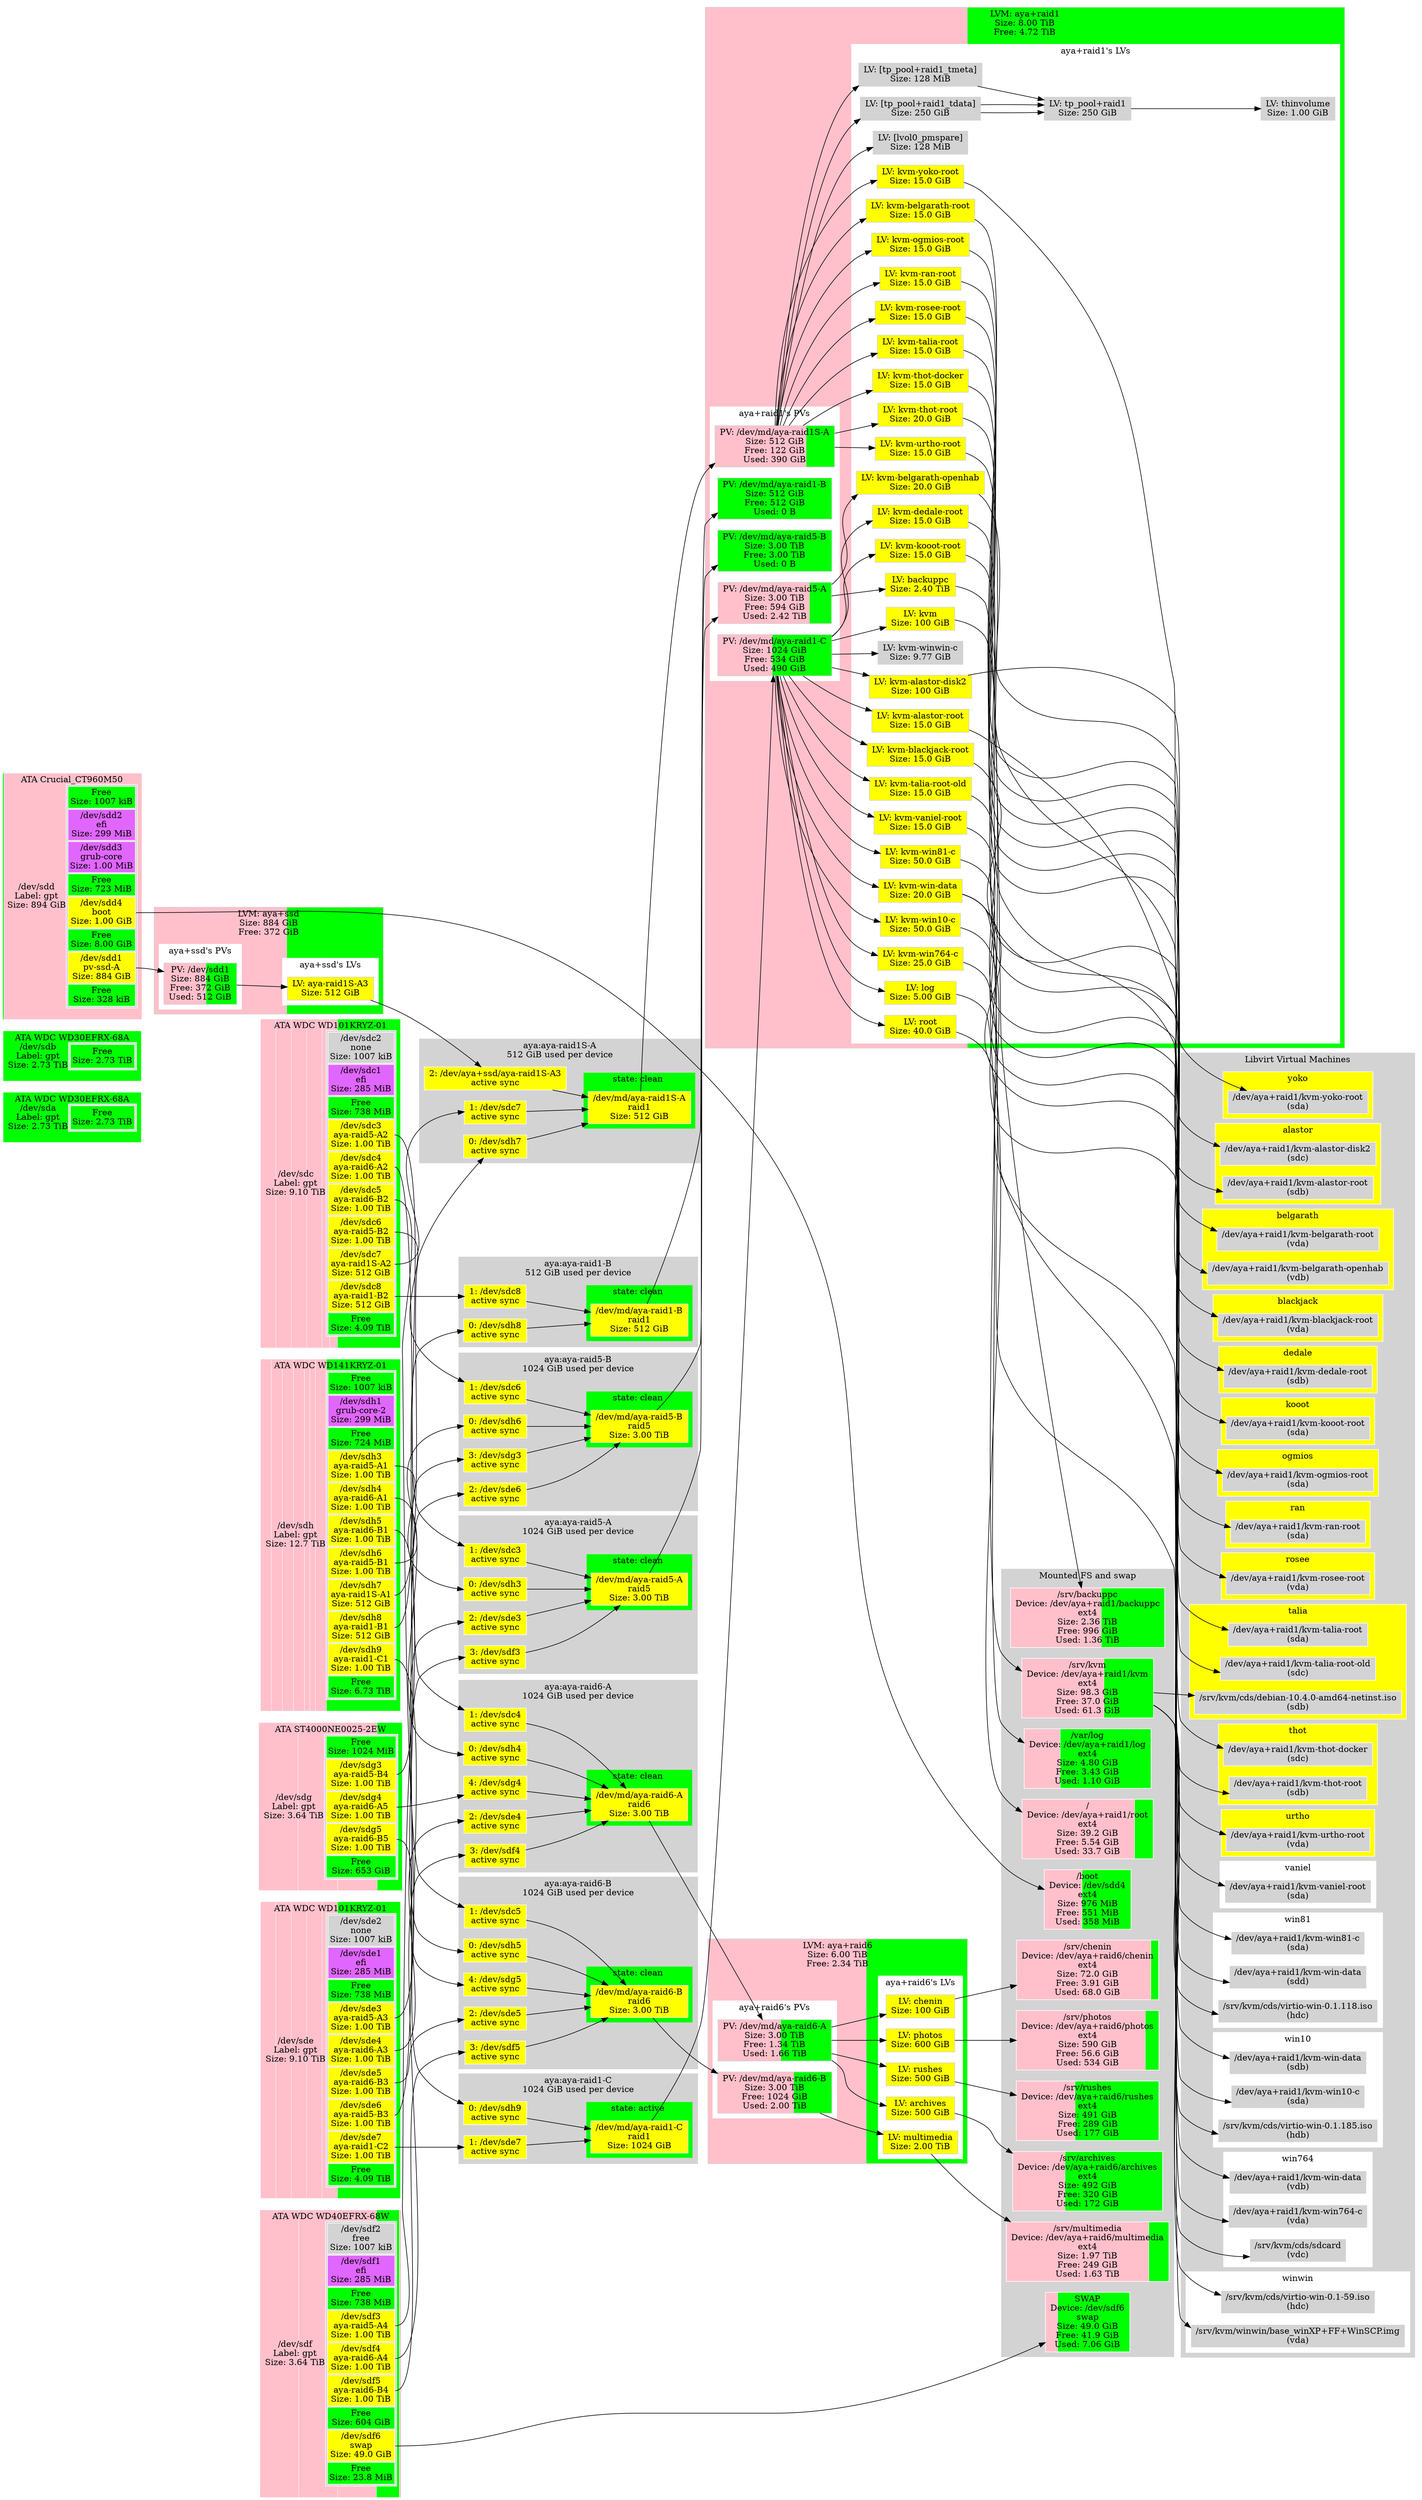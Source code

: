 digraph "machine"{
	rankdir=LR;
	{ "@Part: sda" [
		label=<<TABLE BORDER="0" CELLPADDING="0" CELLSPACING="0">
				<TR> <TD COLSPAN="2">ATA WDC WD30EFRX-68A</TD> </TR><TR><TD >/dev/sda<BR/>Label: gpt<BR/>Size: 2.73 TiB</TD>    <TD BGCOLOR="lightgrey">
				<TABLE >
					<TR>
						<TD bgcolor="green">
						Free<BR/>Size: 2.73 TiB
						</TD>
					</TR>
				</TABLE>
				</TD> </TR><TR> <TD COLSPAN="2"> </TD> </TR>
			</TABLE>
		>;
		// Style node
		color=white;
		fillcolor=lightgrey;
		shape="rectangle";
		style=striped;
		fillcolor="green;1.000000";
	]; }
	{ "@Part: sdb" [
		label=<<TABLE BORDER="0" CELLPADDING="0" CELLSPACING="0">
				<TR> <TD COLSPAN="2">ATA WDC WD30EFRX-68A</TD> </TR><TR><TD >/dev/sdb<BR/>Label: gpt<BR/>Size: 2.73 TiB</TD>    <TD BGCOLOR="lightgrey">
				<TABLE >
					<TR>
						<TD bgcolor="green">
						Free<BR/>Size: 2.73 TiB
						</TD>
					</TR>
				</TABLE>
				</TD> </TR><TR> <TD COLSPAN="2"> </TD> </TR>
			</TABLE>
		>;
		// Style node
		color=white;
		fillcolor=lightgrey;
		shape="rectangle";
		style=striped;
		fillcolor="green;1.000000";
	]; }
	{ "@Part: sdc" [
		label=<<TABLE BORDER="0" CELLPADDING="0" CELLSPACING="0">
				<TR> <TD COLSPAN="2">ATA WDC WD101KRYZ-01</TD> </TR><TR><TD >/dev/sdc<BR/>Label: gpt<BR/>Size: 9.10 TiB</TD>    <TD BGCOLOR="lightgrey">
				<TABLE >
					<TR>
						<TD PORT="2" BGCOLOR="lightgrey">
						/dev/sdc2<BR/>none<BR/>Size: 1007 kiB
						</TD>
					</TR>
					<TR>
						<TD PORT="1" BGCOLOR="mediumorchid1">
						/dev/sdc1<BR/>efi<BR/>Size: 285 MiB
						</TD>
					</TR>
					<TR>
						<TD bgcolor="green">
						Free<BR/>Size: 738 MiB
						</TD>
					</TR>
					<TR>
						<TD PORT="3" BGCOLOR="yellow">
						/dev/sdc3<BR/>aya-raid5-A2<BR/>Size: 1.00 TiB
						</TD>
					</TR>
					<TR>
						<TD PORT="4" BGCOLOR="yellow">
						/dev/sdc4<BR/>aya-raid6-A2<BR/>Size: 1.00 TiB
						</TD>
					</TR>
					<TR>
						<TD PORT="5" BGCOLOR="yellow">
						/dev/sdc5<BR/>aya-raid6-B2<BR/>Size: 1.00 TiB
						</TD>
					</TR>
					<TR>
						<TD PORT="6" BGCOLOR="yellow">
						/dev/sdc6<BR/>aya-raid5-B2<BR/>Size: 1.00 TiB
						</TD>
					</TR>
					<TR>
						<TD PORT="7" BGCOLOR="yellow">
						/dev/sdc7<BR/>aya-raid1S-A2<BR/>Size: 512 GiB
						</TD>
					</TR>
					<TR>
						<TD PORT="8" BGCOLOR="yellow">
						/dev/sdc8<BR/>aya-raid1-B2<BR/>Size: 512 GiB
						</TD>
					</TR>
					<TR>
						<TD bgcolor="green">
						Free<BR/>Size: 4.09 TiB
						</TD>
					</TR>
				</TABLE>
				</TD> </TR><TR> <TD COLSPAN="2"> </TD> </TR>
			</TABLE>
		>;
		// Style node
		color=white;
		fillcolor=lightgrey;
		shape="rectangle";
		style=striped;
		fillcolor="pink;0.000000:pink;0.000030:green;0.000077:pink;0.109942:pink;0.109942:pink;0.109942:pink;0.109942:pink;0.054971:pink;0.054971:green;0.450183";
	]; }
	{ "@Part: sdd" [
		label=<<TABLE BORDER="0" CELLPADDING="0" CELLSPACING="0">
				<TR> <TD COLSPAN="2">ATA Crucial_CT960M50</TD> </TR><TR><TD >/dev/sdd<BR/>Label: gpt<BR/>Size: 894 GiB</TD>    <TD BGCOLOR="lightgrey">
				<TABLE >
					<TR>
						<TD bgcolor="green">
						Free<BR/>Size: 1007 kiB
						</TD>
					</TR>
					<TR>
						<TD PORT="2" BGCOLOR="mediumorchid1">
						/dev/sdd2<BR/>efi<BR/>Size: 299 MiB
						</TD>
					</TR>
					<TR>
						<TD PORT="3" BGCOLOR="mediumorchid1">
						/dev/sdd3<BR/>grub-core<BR/>Size: 1.00 MiB
						</TD>
					</TR>
					<TR>
						<TD bgcolor="green">
						Free<BR/>Size: 723 MiB
						</TD>
					</TR>
					<TR>
						<TD PORT="4" BGCOLOR="yellow">
						/dev/sdd4<BR/>boot<BR/>Size: 1.00 GiB
						</TD>
					</TR>
					<TR>
						<TD bgcolor="green">
						Free<BR/>Size: 8.00 GiB
						</TD>
					</TR>
					<TR>
						<TD PORT="1" BGCOLOR="yellow">
						/dev/sdd1<BR/>pv-ssd-A<BR/>Size: 884 GiB
						</TD>
					</TR>
					<TR>
						<TD bgcolor="green">
						Free<BR/>Size: 328 kiB
						</TD>
					</TR>
				</TABLE>
				</TD> </TR><TR> <TD COLSPAN="2"> </TD> </TR>
			</TABLE>
		>;
		// Style node
		color=white;
		fillcolor=lightgrey;
		shape="rectangle";
		style=striped;
		fillcolor="green;0.000001:pink;0.000327:pink;0.000001:green;0.000790:pink;0.001118:green;0.008946:pink;0.988817:green;0.000000";
	]; }
	{ "@Part: sde" [
		label=<<TABLE BORDER="0" CELLPADDING="0" CELLSPACING="0">
				<TR> <TD COLSPAN="2">ATA WDC WD101KRYZ-01</TD> </TR><TR><TD >/dev/sde<BR/>Label: gpt<BR/>Size: 9.10 TiB</TD>    <TD BGCOLOR="lightgrey">
				<TABLE >
					<TR>
						<TD PORT="2" BGCOLOR="lightgrey">
						/dev/sde2<BR/>none<BR/>Size: 1007 kiB
						</TD>
					</TR>
					<TR>
						<TD PORT="1" BGCOLOR="mediumorchid1">
						/dev/sde1<BR/>efi<BR/>Size: 285 MiB
						</TD>
					</TR>
					<TR>
						<TD bgcolor="green">
						Free<BR/>Size: 738 MiB
						</TD>
					</TR>
					<TR>
						<TD PORT="3" BGCOLOR="yellow">
						/dev/sde3<BR/>aya-raid5-A3<BR/>Size: 1.00 TiB
						</TD>
					</TR>
					<TR>
						<TD PORT="4" BGCOLOR="yellow">
						/dev/sde4<BR/>aya-raid6-A3<BR/>Size: 1.00 TiB
						</TD>
					</TR>
					<TR>
						<TD PORT="5" BGCOLOR="yellow">
						/dev/sde5<BR/>aya-raid6-B3<BR/>Size: 1.00 TiB
						</TD>
					</TR>
					<TR>
						<TD PORT="6" BGCOLOR="yellow">
						/dev/sde6<BR/>aya-raid5-B3<BR/>Size: 1.00 TiB
						</TD>
					</TR>
					<TR>
						<TD PORT="7" BGCOLOR="yellow">
						/dev/sde7<BR/>aya-raid1-C2<BR/>Size: 1.00 TiB
						</TD>
					</TR>
					<TR>
						<TD bgcolor="green">
						Free<BR/>Size: 4.09 TiB
						</TD>
					</TR>
				</TABLE>
				</TD> </TR><TR> <TD COLSPAN="2"> </TD> </TR>
			</TABLE>
		>;
		// Style node
		color=white;
		fillcolor=lightgrey;
		shape="rectangle";
		style=striped;
		fillcolor="pink;0.000000:pink;0.000030:green;0.000077:pink;0.109942:pink;0.109942:pink;0.109942:pink;0.109942:pink;0.109942:green;0.450183";
	]; }
	{ "@Part: sdf" [
		label=<<TABLE BORDER="0" CELLPADDING="0" CELLSPACING="0">
				<TR> <TD COLSPAN="2">ATA WDC WD40EFRX-68W</TD> </TR><TR><TD >/dev/sdf<BR/>Label: gpt<BR/>Size: 3.64 TiB</TD>    <TD BGCOLOR="lightgrey">
				<TABLE >
					<TR>
						<TD PORT="2" BGCOLOR="lightgrey">
						/dev/sdf2<BR/>free<BR/>Size: 1007 kiB
						</TD>
					</TR>
					<TR>
						<TD PORT="1" BGCOLOR="mediumorchid1">
						/dev/sdf1<BR/>efi<BR/>Size: 285 MiB
						</TD>
					</TR>
					<TR>
						<TD bgcolor="green">
						Free<BR/>Size: 738 MiB
						</TD>
					</TR>
					<TR>
						<TD PORT="3" BGCOLOR="yellow">
						/dev/sdf3<BR/>aya-raid5-A4<BR/>Size: 1.00 TiB
						</TD>
					</TR>
					<TR>
						<TD PORT="4" BGCOLOR="yellow">
						/dev/sdf4<BR/>aya-raid6-A4<BR/>Size: 1.00 TiB
						</TD>
					</TR>
					<TR>
						<TD PORT="5" BGCOLOR="yellow">
						/dev/sdf5<BR/>aya-raid6-B4<BR/>Size: 1.00 TiB
						</TD>
					</TR>
					<TR>
						<TD bgcolor="green">
						Free<BR/>Size: 604 GiB
						</TD>
					</TR>
					<TR>
						<TD PORT="6" BGCOLOR="yellow">
						/dev/sdf6<BR/>swap<BR/>Size: 49.0 GiB
						</TD>
					</TR>
					<TR>
						<TD bgcolor="green">
						Free<BR/>Size: 23.8 MiB
						</TD>
					</TR>
				</TABLE>
				</TD> </TR><TR> <TD COLSPAN="2"> </TD> </TR>
			</TABLE>
		>;
		// Style node
		color=white;
		fillcolor=lightgrey;
		shape="rectangle";
		style=striped;
		fillcolor="pink;0.000000:pink;0.000075:green;0.000193:pink;0.274824:pink;0.274824:pink;0.274824:green;0.162103:pink;0.013151:green;0.000006";
	]; }
	{ "@Part: sdg" [
		label=<<TABLE BORDER="0" CELLPADDING="0" CELLSPACING="0">
				<TR> <TD COLSPAN="2">ATA ST4000NE0025-2EW</TD> </TR><TR><TD >/dev/sdg<BR/>Label: gpt<BR/>Size: 3.64 TiB</TD>    <TD BGCOLOR="lightgrey">
				<TABLE >
					<TR>
						<TD bgcolor="green">
						Free<BR/>Size: 1024 MiB
						</TD>
					</TR>
					<TR>
						<TD PORT="3" BGCOLOR="yellow">
						/dev/sdg3<BR/>aya-raid5-B4<BR/>Size: 1.00 TiB
						</TD>
					</TR>
					<TR>
						<TD PORT="4" BGCOLOR="yellow">
						/dev/sdg4<BR/>aya-raid6-A5<BR/>Size: 1.00 TiB
						</TD>
					</TR>
					<TR>
						<TD PORT="5" BGCOLOR="yellow">
						/dev/sdg5<BR/>aya-raid6-B5<BR/>Size: 1.00 TiB
						</TD>
					</TR>
					<TR>
						<TD bgcolor="green">
						Free<BR/>Size: 653 GiB
						</TD>
					</TR>
				</TABLE>
				</TD> </TR><TR> <TD COLSPAN="2"> </TD> </TR>
			</TABLE>
		>;
		// Style node
		color=white;
		fillcolor=lightgrey;
		shape="rectangle";
		style=striped;
		fillcolor="green;0.000268:pink;0.274824:pink;0.274824:pink;0.274824:green;0.175260";
	]; }
	{ "@Part: sdh" [
		label=<<TABLE BORDER="0" CELLPADDING="0" CELLSPACING="0">
				<TR> <TD COLSPAN="2">ATA WDC WD141KRYZ-01</TD> </TR><TR><TD >/dev/sdh<BR/>Label: gpt<BR/>Size: 12.7 TiB</TD>    <TD BGCOLOR="lightgrey">
				<TABLE >
					<TR>
						<TD bgcolor="green">
						Free<BR/>Size: 1007 kiB
						</TD>
					</TR>
					<TR>
						<TD PORT="1" BGCOLOR="mediumorchid1">
						/dev/sdh1<BR/>grub-core-2<BR/>Size: 299 MiB
						</TD>
					</TR>
					<TR>
						<TD bgcolor="green">
						Free<BR/>Size: 724 MiB
						</TD>
					</TR>
					<TR>
						<TD PORT="3" BGCOLOR="yellow">
						/dev/sdh3<BR/>aya-raid5-A1<BR/>Size: 1.00 TiB
						</TD>
					</TR>
					<TR>
						<TD PORT="4" BGCOLOR="yellow">
						/dev/sdh4<BR/>aya-raid6-A1<BR/>Size: 1.00 TiB
						</TD>
					</TR>
					<TR>
						<TD PORT="5" BGCOLOR="yellow">
						/dev/sdh5<BR/>aya-raid6-B1<BR/>Size: 1.00 TiB
						</TD>
					</TR>
					<TR>
						<TD PORT="6" BGCOLOR="yellow">
						/dev/sdh6<BR/>aya-raid5-B1<BR/>Size: 1.00 TiB
						</TD>
					</TR>
					<TR>
						<TD PORT="7" BGCOLOR="yellow">
						/dev/sdh7<BR/>aya-raid1S-A1<BR/>Size: 512 GiB
						</TD>
					</TR>
					<TR>
						<TD PORT="8" BGCOLOR="yellow">
						/dev/sdh8<BR/>aya-raid1-B1<BR/>Size: 512 GiB
						</TD>
					</TR>
					<TR>
						<TD PORT="9" BGCOLOR="yellow">
						/dev/sdh9<BR/>aya-raid1-C1<BR/>Size: 1.00 TiB
						</TD>
					</TR>
					<TR>
						<TD bgcolor="green">
						Free<BR/>Size: 6.73 TiB
						</TD>
					</TR>
				</TABLE>
				</TD> </TR><TR> <TD COLSPAN="2"> </TD> </TR>
			</TABLE>
		>;
		// Style node
		color=white;
		fillcolor=lightgrey;
		shape="rectangle";
		style=striped;
		fillcolor="green;0.000000:pink;0.000022:green;0.000054:pink;0.078534:pink;0.078534:pink;0.078534:pink;0.078534:pink;0.039267:pink;0.039267:pink;0.078534:green;0.528722";
	]; }
	subgraph "cluster_aya+raid1" {
		style=filled;
		color=lightgrey;
		fillcolor=lightgrey;
		node [style=filled,color=lightgrey,fillcolor=lightgrey,shape=rectangle];
		subgraph "cluster_aya+raid1@PV" {
			color=white;
			fillcolor=white;
			{ "LVM@aya+raid1@PV@md120" [
				label="PV: /dev/md/aya-raid1-B\nSize: 512 GiB\nFree: 512 GiB\nUsed: 0 B";
				style=striped;fillcolor="green"
			]; }
			{ "LVM@aya+raid1@PV@md122" [
				label="PV: /dev/md/aya-raid1S-A\nSize: 512 GiB\nFree: 122 GiB\nUsed: 390 GiB";
				style=striped;fillcolor="pink;0.762399.2:green"
			]; }
			{ "LVM@aya+raid1@PV@md124" [
				label="PV: /dev/md/aya-raid5-B\nSize: 3.00 TiB\nFree: 3.00 TiB\nUsed: 0 B";
				style=striped;fillcolor="green"
			]; }
			{ "LVM@aya+raid1@PV@md126" [
				label="PV: /dev/md/aya-raid5-A\nSize: 3.00 TiB\nFree: 594 GiB\nUsed: 2.42 TiB";
				style=striped;fillcolor="pink;0.806611.2:green"
			]; }
			{ "LVM@aya+raid1@PV@md127" [
				label="PV: /dev/md/aya-raid1-C\nSize: 1024 GiB\nFree: 534 GiB\nUsed: 490 GiB";
				style=striped;fillcolor="pink;0.478347.2:green"
			]; }
			label="aya+raid1's PVs";
		}
		subgraph "cluster_aya+raid1@LV" {
			color=white;
			fillcolor=white;
			{ "aya+raid1/[lvol0_pmspare]" [
				label="LV: [lvol0_pmspare]\nSize: 128 MiB";
				fillcolor="lightgrey"
			]; }
			{ "aya+raid1/[tp_pool+raid1_tdata]" [
				label="LV: [tp_pool+raid1_tdata]\nSize: 250 GiB";
				fillcolor="lightgrey"
			]; }
			{ "aya+raid1/[tp_pool+raid1_tmeta]" [
				label="LV: [tp_pool+raid1_tmeta]\nSize: 128 MiB";
				fillcolor="lightgrey"
			]; }
			{ "dm-21" [
				label="LV: backuppc\nSize: 2.40 TiB";
				fillcolor="yellow"
			]; }
			{ "dm-7" [
				label="LV: kvm\nSize: 100 GiB";
				fillcolor="yellow"
			]; }
			{ "dm-20" [
				label="LV: kvm-alastor-disk2\nSize: 100 GiB";
				fillcolor="yellow"
			]; }
			{ "dm-19" [
				label="LV: kvm-alastor-root\nSize: 15.0 GiB";
				fillcolor="yellow"
			]; }
			{ "dm-22" [
				label="LV: kvm-belgarath-openhab\nSize: 20.0 GiB";
				fillcolor="yellow"
			]; }
			{ "dm-26" [
				label="LV: kvm-belgarath-root\nSize: 15.0 GiB";
				fillcolor="yellow"
			]; }
			{ "dm-13" [
				label="LV: kvm-blackjack-root\nSize: 15.0 GiB";
				fillcolor="yellow"
			]; }
			{ "dm-18" [
				label="LV: kvm-dedale-root\nSize: 15.0 GiB";
				fillcolor="yellow"
			]; }
			{ "dm-17" [
				label="LV: kvm-kooot-root\nSize: 15.0 GiB";
				fillcolor="yellow"
			]; }
			{ "dm-23" [
				label="LV: kvm-ogmios-root\nSize: 15.0 GiB";
				fillcolor="yellow"
			]; }
			{ "dm-24" [
				label="LV: kvm-ran-root\nSize: 15.0 GiB";
				fillcolor="yellow"
			]; }
			{ "dm-27" [
				label="LV: kvm-rosee-root\nSize: 15.0 GiB";
				fillcolor="yellow"
			]; }
			{ "dm-34" [
				label="LV: kvm-talia-root\nSize: 15.0 GiB";
				fillcolor="yellow"
			]; }
			{ "dm-9" [
				label="LV: kvm-talia-root-old\nSize: 15.0 GiB";
				fillcolor="yellow"
			]; }
			{ "dm-37" [
				label="LV: kvm-thot-docker\nSize: 15.0 GiB";
				fillcolor="yellow"
			]; }
			{ "dm-33" [
				label="LV: kvm-thot-root\nSize: 20.0 GiB";
				fillcolor="yellow"
			]; }
			{ "dm-28" [
				label="LV: kvm-urtho-root\nSize: 15.0 GiB";
				fillcolor="yellow"
			]; }
			{ "dm-15" [
				label="LV: kvm-vaniel-root\nSize: 15.0 GiB";
				fillcolor="yellow"
			]; }
			{ "dm-10" [
				label="LV: kvm-win-data\nSize: 20.0 GiB";
				fillcolor="yellow"
			]; }
			{ "dm-16" [
				label="LV: kvm-win10-c\nSize: 50.0 GiB";
				fillcolor="yellow"
			]; }
			{ "dm-11" [
				label="LV: kvm-win764-c\nSize: 25.0 GiB";
				fillcolor="yellow"
			]; }
			{ "dm-12" [
				label="LV: kvm-win81-c\nSize: 50.0 GiB";
				fillcolor="yellow"
			]; }
			{ "dm-8" [
				label="LV: kvm-winwin-c\nSize: 9.77 GiB";
				fillcolor="lightgrey"
			]; }
			{ "dm-25" [
				label="LV: kvm-yoko-root\nSize: 15.0 GiB";
				fillcolor="yellow"
			]; }
			{ "dm-14" [
				label="LV: log\nSize: 5.00 GiB";
				fillcolor="yellow"
			]; }
			{ "dm-0" [
				label="LV: root\nSize: 40.0 GiB";
				fillcolor="yellow"
			]; }
			{ "dm-35" [
				label="LV: thinvolume\nSize: 1.00 GiB";
				fillcolor="lightgrey"
			]; }
			{ "aya+raid1/tp_pool+raid1" [
				label="LV: tp_pool+raid1\nSize: 250 GiB";
				fillcolor="lightgrey"
			]; }
			label="aya+raid1's LVs";
		}
		label="LVM: aya+raid1\nSize: 8.00 TiB\nFree: 4.72 TiB";
		style=striped;fillcolor="pink;0.409923.2:green"
	}
	subgraph "cluster_aya+raid6" {
		style=filled;
		color=lightgrey;
		fillcolor=lightgrey;
		node [style=filled,color=lightgrey,fillcolor=lightgrey,shape=rectangle];
		subgraph "cluster_aya+raid6@PV" {
			color=white;
			fillcolor=white;
			{ "LVM@aya+raid6@PV@md123" [
				label="PV: /dev/md/aya-raid6-B\nSize: 3.00 TiB\nFree: 1024 GiB\nUsed: 2.00 TiB";
				style=striped;fillcolor="pink;0.666750.2:green"
			]; }
			{ "LVM@aya+raid6@PV@md125" [
				label="PV: /dev/md/aya-raid6-A\nSize: 3.00 TiB\nFree: 1.34 TiB\nUsed: 1.66 TiB";
				style=striped;fillcolor="pink;0.553454.2:green"
			]; }
			label="aya+raid6's PVs";
		}
		subgraph "cluster_aya+raid6@LV" {
			color=white;
			fillcolor=white;
			{ "dm-4" [
				label="LV: archives\nSize: 500 GiB";
				fillcolor="yellow"
			]; }
			{ "dm-3" [
				label="LV: chenin\nSize: 100 GiB";
				fillcolor="yellow"
			]; }
			{ "dm-6" [
				label="LV: multimedia\nSize: 2.00 TiB";
				fillcolor="yellow"
			]; }
			{ "dm-2" [
				label="LV: photos\nSize: 600 GiB";
				fillcolor="yellow"
			]; }
			{ "dm-5" [
				label="LV: rushes\nSize: 500 GiB";
				fillcolor="yellow"
			]; }
			label="aya+raid6's LVs";
		}
		label="LVM: aya+raid6\nSize: 6.00 TiB\nFree: 2.34 TiB";
		style=striped;fillcolor="pink;0.610102.2:green"
	}
	subgraph "cluster_aya+ssd" {
		style=filled;
		color=lightgrey;
		fillcolor=lightgrey;
		node [style=filled,color=lightgrey,fillcolor=lightgrey,shape=rectangle];
		subgraph "cluster_aya+ssd@PV" {
			color=white;
			fillcolor=white;
			{ "LVM@aya+ssd@PV@sdd1" [
				label="PV: /dev/sdd1\nSize: 884 GiB\nFree: 372 GiB\nUsed: 512 GiB";
				style=striped;fillcolor="pink;0.579022.2:green"
			]; }
			label="aya+ssd's PVs";
		}
		subgraph "cluster_aya+ssd@LV" {
			color=white;
			fillcolor=white;
			{ "dm-1" [
				label="LV: aya-raid1S-A3\nSize: 512 GiB";
				fillcolor="yellow"
			]; }
			label="aya+ssd's LVs";
		}
		label="LVM: aya+ssd\nSize: 884 GiB\nFree: 372 GiB";
		style=striped;fillcolor="pink;0.579022.2:green"
	}
	subgraph "cluster_@MD@md120" {
		style=filled;
		color=lightgrey;
		fillcolor=lightgrey;
		node [style=filled,color=white,fillcolor=lightgrey,shape=rectangle];
		subgraph "cluster_md120@@state" {
			{ "md120" [
				label="/dev/md/aya-raid1-B\nraid1\nSize: 512 GiB";
				fillcolor="yellow"
			]; }
			label="state: clean ";
			shape=oval
			fillcolor=green
		}
		{ "@MD@md120@dev@sdc8" [
			label="1: /dev/sdc8\nactive sync";
			fillcolor=yellow
		]; }
		{ "@MD@md120@dev@sdh8" [
			label="0: /dev/sdh8\nactive sync";
			fillcolor=yellow
		]; }
		label="aya:aya-raid1-B\n512 GiB used per device";
	}
	subgraph "cluster_@MD@md122" {
		style=filled;
		color=lightgrey;
		fillcolor=lightgrey;
		node [style=filled,color=white,fillcolor=lightgrey,shape=rectangle];
		subgraph "cluster_md122@@state" {
			{ "md122" [
				label="/dev/md/aya-raid1S-A\nraid1\nSize: 512 GiB";
				fillcolor="yellow"
			]; }
			label="state: clean ";
			shape=oval
			fillcolor=green
		}
		{ "@MD@md122@dev@dm-1" [
			label="2: /dev/aya+ssd/aya-raid1S-A3\nactive sync";
			fillcolor=yellow
		]; }
		{ "@MD@md122@dev@sdc7" [
			label="1: /dev/sdc7\nactive sync";
			fillcolor=yellow
		]; }
		{ "@MD@md122@dev@sdh7" [
			label="0: /dev/sdh7\nactive sync";
			fillcolor=yellow
		]; }
		label="aya:aya-raid1S-A\n512 GiB used per device";
	}
	subgraph "cluster_@MD@md123" {
		style=filled;
		color=lightgrey;
		fillcolor=lightgrey;
		node [style=filled,color=white,fillcolor=lightgrey,shape=rectangle];
		subgraph "cluster_md123@@state" {
			{ "md123" [
				label="/dev/md/aya-raid6-B\nraid6\nSize: 3.00 TiB";
				fillcolor="yellow"
			]; }
			label="state: clean ";
			shape=oval
			fillcolor=green
		}
		{ "@MD@md123@dev@sdc5" [
			label="1: /dev/sdc5\nactive sync";
			fillcolor=yellow
		]; }
		{ "@MD@md123@dev@sde5" [
			label="2: /dev/sde5\nactive sync";
			fillcolor=yellow
		]; }
		{ "@MD@md123@dev@sdf5" [
			label="3: /dev/sdf5\nactive sync";
			fillcolor=yellow
		]; }
		{ "@MD@md123@dev@sdg5" [
			label="4: /dev/sdg5\nactive sync";
			fillcolor=yellow
		]; }
		{ "@MD@md123@dev@sdh5" [
			label="0: /dev/sdh5\nactive sync";
			fillcolor=yellow
		]; }
		label="aya:aya-raid6-B\n1024 GiB used per device";
	}
	subgraph "cluster_@MD@md124" {
		style=filled;
		color=lightgrey;
		fillcolor=lightgrey;
		node [style=filled,color=white,fillcolor=lightgrey,shape=rectangle];
		subgraph "cluster_md124@@state" {
			{ "md124" [
				label="/dev/md/aya-raid5-B\nraid5\nSize: 3.00 TiB";
				fillcolor="yellow"
			]; }
			label="state: clean ";
			shape=oval
			fillcolor=green
		}
		{ "@MD@md124@dev@sdc6" [
			label="1: /dev/sdc6\nactive sync";
			fillcolor=yellow
		]; }
		{ "@MD@md124@dev@sde6" [
			label="2: /dev/sde6\nactive sync";
			fillcolor=yellow
		]; }
		{ "@MD@md124@dev@sdg3" [
			label="3: /dev/sdg3\nactive sync";
			fillcolor=yellow
		]; }
		{ "@MD@md124@dev@sdh6" [
			label="0: /dev/sdh6\nactive sync";
			fillcolor=yellow
		]; }
		label="aya:aya-raid5-B\n1024 GiB used per device";
	}
	subgraph "cluster_@MD@md125" {
		style=filled;
		color=lightgrey;
		fillcolor=lightgrey;
		node [style=filled,color=white,fillcolor=lightgrey,shape=rectangle];
		subgraph "cluster_md125@@state" {
			{ "md125" [
				label="/dev/md/aya-raid6-A\nraid6\nSize: 3.00 TiB";
				fillcolor="yellow"
			]; }
			label="state: clean ";
			shape=oval
			fillcolor=green
		}
		{ "@MD@md125@dev@sdc4" [
			label="1: /dev/sdc4\nactive sync";
			fillcolor=yellow
		]; }
		{ "@MD@md125@dev@sde4" [
			label="2: /dev/sde4\nactive sync";
			fillcolor=yellow
		]; }
		{ "@MD@md125@dev@sdf4" [
			label="3: /dev/sdf4\nactive sync";
			fillcolor=yellow
		]; }
		{ "@MD@md125@dev@sdg4" [
			label="4: /dev/sdg4\nactive sync";
			fillcolor=yellow
		]; }
		{ "@MD@md125@dev@sdh4" [
			label="0: /dev/sdh4\nactive sync";
			fillcolor=yellow
		]; }
		label="aya:aya-raid6-A\n1024 GiB used per device";
	}
	subgraph "cluster_@MD@md126" {
		style=filled;
		color=lightgrey;
		fillcolor=lightgrey;
		node [style=filled,color=white,fillcolor=lightgrey,shape=rectangle];
		subgraph "cluster_md126@@state" {
			{ "md126" [
				label="/dev/md/aya-raid5-A\nraid5\nSize: 3.00 TiB";
				fillcolor="yellow"
			]; }
			label="state: clean ";
			shape=oval
			fillcolor=green
		}
		{ "@MD@md126@dev@sdc3" [
			label="1: /dev/sdc3\nactive sync";
			fillcolor=yellow
		]; }
		{ "@MD@md126@dev@sde3" [
			label="2: /dev/sde3\nactive sync";
			fillcolor=yellow
		]; }
		{ "@MD@md126@dev@sdf3" [
			label="3: /dev/sdf3\nactive sync";
			fillcolor=yellow
		]; }
		{ "@MD@md126@dev@sdh3" [
			label="0: /dev/sdh3\nactive sync";
			fillcolor=yellow
		]; }
		label="aya:aya-raid5-A\n1024 GiB used per device";
	}
	subgraph "cluster_@MD@md127" {
		style=filled;
		color=lightgrey;
		fillcolor=lightgrey;
		node [style=filled,color=white,fillcolor=lightgrey,shape=rectangle];
		subgraph "cluster_md127@@state" {
			{ "md127" [
				label="/dev/md/aya-raid1-C\nraid1\nSize: 1024 GiB";
				fillcolor="yellow"
			]; }
			label="state: active ";
			shape=oval
			fillcolor=green
		}
		{ "@MD@md127@dev@sde7" [
			label="1: /dev/sde7\nactive sync";
			fillcolor=yellow
		]; }
		{ "@MD@md127@dev@sdh9" [
			label="0: /dev/sdh9\nactive sync";
			fillcolor=yellow
		]; }
		label="aya:aya-raid1-C\n1024 GiB used per device";
	}
	subgraph "cluster_@FS" {
		style=filled;
		color=lightgrey;
		fillcolor=lightgrey;
		node [style=filled,color=white,fillcolor=lightgrey,shape=rectangle];
		{ "@FS@/srv/backuppc" [
			label="/srv/backuppc\nDevice: /dev/aya+raid1/backuppc\next4\nSize: 2.36 TiB\nFree: 996 GiB\nUsed: 1.36 TiB";
			style=striped;fillcolor="pink;0.588307.2:green"
		]; }
		{ "@FS@/srv/kvm" [
			label="/srv/kvm\nDevice: /dev/aya+raid1/kvm\next4\nSize: 98.3 GiB\nFree: 37.0 GiB\nUsed: 61.3 GiB";
			style=striped;fillcolor="pink;0.623963.2:green"
		]; }
		{ "@FS@/var/log" [
			label="/var/log\nDevice: /dev/aya+raid1/log\next4\nSize: 4.80 GiB\nFree: 3.43 GiB\nUsed: 1.10 GiB";
			style=striped;fillcolor="pink;0.284116.2:green"
		]; }
		{ "@FS@/" [
			label="/\nDevice: /dev/aya+raid1/root\next4\nSize: 39.2 GiB\nFree: 5.54 GiB\nUsed: 33.7 GiB";
			style=striped;fillcolor="pink;0.858839.2:green"
		]; }
		{ "@FS@/srv/archives" [
			label="/srv/archives\nDevice: /dev/aya+raid6/archives\next4\nSize: 492 GiB\nFree: 320 GiB\nUsed: 172 GiB";
			style=striped;fillcolor="pink;0.349274.2:green"
		]; }
		{ "@FS@/srv/chenin" [
			label="/srv/chenin\nDevice: /dev/aya+raid6/chenin\next4\nSize: 72.0 GiB\nFree: 3.91 GiB\nUsed: 68.0 GiB";
			style=striped;fillcolor="pink;0.945711.2:green"
		]; }
		{ "@FS@/srv/multimedia" [
			label="/srv/multimedia\nDevice: /dev/aya+raid6/multimedia\next4\nSize: 1.97 TiB\nFree: 249 GiB\nUsed: 1.63 TiB";
			style=striped;fillcolor="pink;0.876290.2:green"
		]; }
		{ "@FS@/srv/photos" [
			label="/srv/photos\nDevice: /dev/aya+raid6/photos\next4\nSize: 590 GiB\nFree: 56.6 GiB\nUsed: 534 GiB";
			style=striped;fillcolor="pink;0.904192.2:green"
		]; }
		{ "@FS@/srv/rushes" [
			label="/srv/rushes\nDevice: /dev/aya+raid6/rushes\next4\nSize: 491 GiB\nFree: 289 GiB\nUsed: 177 GiB";
			style=striped;fillcolor="pink;0.411519.2:green"
		]; }
		{ "@FS@/boot" [
			label="/boot\nDevice: /dev/sdd4\next4\nSize: 976 MiB\nFree: 551 MiB\nUsed: 358 MiB";
			style=striped;fillcolor="pink;0.435348.2:green"
		]; }
		{ "@FS@SWAP" [
			label="SWAP\nDevice: /dev/sdf6\nswap\nSize: 49.0 GiB\nFree: 41.9 GiB\nUsed: 7.06 GiB";
			style=striped;fillcolor="pink;0.144038.2:green"
		]; }
		label="Mounted FS and swap";
	}
	subgraph "cluster_@libvirt" {
		style=filled;
		color=lightgrey;
		fillcolor=lightgrey;
		node [style=filled,color=white,fillcolor=lightgrey,shape=rectangle];
		subgraph "cluster_@libvirt@alastor" {
			color=white;
			fillcolor=white;
			{ "@libvirt@alastor@dm-20" [
				label="/dev/aya+raid1/kvm-alastor-disk2\n(sdc)";
			]; }
			{ "@libvirt@alastor@dm-19" [
				label="/dev/aya+raid1/kvm-alastor-root\n(sdb)";
			]; }
			label="alastor";
			fillcolor=yellow
		}
		subgraph "cluster_@libvirt@belgarath" {
			color=white;
			fillcolor=white;
			{ "@libvirt@belgarath@dm-22" [
				label="/dev/aya+raid1/kvm-belgarath-openhab\n(vdb)";
			]; }
			{ "@libvirt@belgarath@dm-26" [
				label="/dev/aya+raid1/kvm-belgarath-root\n(vda)";
			]; }
			label="belgarath";
			fillcolor=yellow
		}
		subgraph "cluster_@libvirt@blackjack" {
			color=white;
			fillcolor=white;
			{ "@libvirt@blackjack@dm-13" [
				label="/dev/aya+raid1/kvm-blackjack-root\n(vda)";
			]; }
			label="blackjack";
			fillcolor=yellow
		}
		subgraph "cluster_@libvirt@dedale" {
			color=white;
			fillcolor=white;
			{ "@libvirt@dedale@dm-18" [
				label="/dev/aya+raid1/kvm-dedale-root\n(sdb)";
			]; }
			label="dedale";
			fillcolor=yellow
		}
		subgraph "cluster_@libvirt@kooot" {
			color=white;
			fillcolor=white;
			{ "@libvirt@kooot@dm-17" [
				label="/dev/aya+raid1/kvm-kooot-root\n(sda)";
			]; }
			label="kooot";
			fillcolor=yellow
		}
		subgraph "cluster_@libvirt@ogmios" {
			color=white;
			fillcolor=white;
			{ "@libvirt@ogmios@dm-23" [
				label="/dev/aya+raid1/kvm-ogmios-root\n(sda)";
			]; }
			label="ogmios";
			fillcolor=yellow
		}
		subgraph "cluster_@libvirt@ran" {
			color=white;
			fillcolor=white;
			{ "@libvirt@ran@dm-24" [
				label="/dev/aya+raid1/kvm-ran-root\n(sda)";
			]; }
			label="ran";
			fillcolor=yellow
		}
		subgraph "cluster_@libvirt@rosee" {
			color=white;
			fillcolor=white;
			{ "@libvirt@rosee@dm-27" [
				label="/dev/aya+raid1/kvm-rosee-root\n(vda)";
			]; }
			label="rosee";
			fillcolor=yellow
		}
		subgraph "cluster_@libvirt@talia" {
			color=white;
			fillcolor=white;
			{ "@libvirt@talia@dm-34" [
				label="/dev/aya+raid1/kvm-talia-root\n(sda)";
			]; }
			{ "@libvirt@talia@dm-9" [
				label="/dev/aya+raid1/kvm-talia-root-old\n(sdc)";
			]; }
			{ "@libvirt@talia@/srv/kvm/cds/debian-10.4.0-amd64-netinst.iso" [
				label="/srv/kvm/cds/debian-10.4.0-amd64-netinst.iso\n(sdb)";
			]; }
			label="talia";
			fillcolor=yellow
		}
		subgraph "cluster_@libvirt@thot" {
			color=white;
			fillcolor=white;
			{ "@libvirt@thot@dm-37" [
				label="/dev/aya+raid1/kvm-thot-docker\n(sdc)";
			]; }
			{ "@libvirt@thot@dm-33" [
				label="/dev/aya+raid1/kvm-thot-root\n(sdb)";
			]; }
			label="thot";
			fillcolor=yellow
		}
		subgraph "cluster_@libvirt@urtho" {
			color=white;
			fillcolor=white;
			{ "@libvirt@urtho@dm-28" [
				label="/dev/aya+raid1/kvm-urtho-root\n(vda)";
			]; }
			label="urtho";
			fillcolor=yellow
		}
		subgraph "cluster_@libvirt@vaniel" {
			color=white;
			fillcolor=white;
			{ "@libvirt@vaniel@dm-15" [
				label="/dev/aya+raid1/kvm-vaniel-root\n(sda)";
			]; }
			label="vaniel";
		}
		subgraph "cluster_@libvirt@vaniel-piix" {
			color=white;
			fillcolor=white;
			label="vaniel-piix";
		}
		subgraph "cluster_@libvirt@win10" {
			color=white;
			fillcolor=white;
			{ "@libvirt@win10@dm-10" [
				label="/dev/aya+raid1/kvm-win-data\n(sdb)";
			]; }
			{ "@libvirt@win10@dm-16" [
				label="/dev/aya+raid1/kvm-win10-c\n(sda)";
			]; }
			{ "@libvirt@win10@/srv/kvm/cds/virtio-win-0.1.185.iso" [
				label="/srv/kvm/cds/virtio-win-0.1.185.iso\n(hdb)";
			]; }
			label="win10";
		}
		subgraph "cluster_@libvirt@win764" {
			color=white;
			fillcolor=white;
			{ "@libvirt@win764@dm-10" [
				label="/dev/aya+raid1/kvm-win-data\n(vdb)";
			]; }
			{ "@libvirt@win764@dm-11" [
				label="/dev/aya+raid1/kvm-win764-c\n(vda)";
			]; }
			{ "@libvirt@win764@/srv/kvm/cds/sdcard" [
				label="/srv/kvm/cds/sdcard\n(vdc)";
			]; }
			label="win764";
		}
		subgraph "cluster_@libvirt@win81" {
			color=white;
			fillcolor=white;
			{ "@libvirt@win81@dm-10" [
				label="/dev/aya+raid1/kvm-win-data\n(sdd)";
			]; }
			{ "@libvirt@win81@dm-12" [
				label="/dev/aya+raid1/kvm-win81-c\n(sda)";
			]; }
			{ "@libvirt@win81@/srv/kvm/cds/virtio-win-0.1.118.iso" [
				label="/srv/kvm/cds/virtio-win-0.1.118.iso\n(hdc)";
			]; }
			label="win81";
		}
		subgraph "cluster_@libvirt@winwin" {
			color=white;
			fillcolor=white;
			{ "@libvirt@winwin@/srv/kvm/cds/virtio-win-0.1-59.iso" [
				label="/srv/kvm/cds/virtio-win-0.1-59.iso\n(hdc)";
			]; }
			{ "@libvirt@winwin@/srv/kvm/winwin/base_winXP+FF+WinSCP.img" [
				label="/srv/kvm/winwin/base_winXP+FF+WinSCP.img\n(vda)";
			]; }
			label="winwin";
		}
		subgraph "cluster_@libvirt@yoko" {
			color=white;
			fillcolor=white;
			{ "@libvirt@yoko@dm-25" [
				label="/dev/aya+raid1/kvm-yoko-root\n(sda)";
			]; }
			label="yoko";
			fillcolor=yellow
		}
		label="Libvirt Virtual Machines";
	}
	// Links from LVM VG: aya+raid1
	"LVM@aya+raid1@PV@md126" -> "dm-21"
	"LVM@aya+raid1@PV@md127" -> "dm-7"
	"LVM@aya+raid1@PV@md127" -> "dm-20"
	"LVM@aya+raid1@PV@md127" -> "dm-19"
	"LVM@aya+raid1@PV@md126" -> "dm-22"
	"LVM@aya+raid1@PV@md122" -> "dm-26"
	"LVM@aya+raid1@PV@md127" -> "dm-13"
	"LVM@aya+raid1@PV@md127" -> "dm-18"
	"LVM@aya+raid1@PV@md127" -> "dm-17"
	"LVM@aya+raid1@PV@md122" -> "dm-23"
	"LVM@aya+raid1@PV@md122" -> "dm-24"
	"LVM@aya+raid1@PV@md122" -> "dm-27"
	"LVM@aya+raid1@PV@md122" -> "dm-34"
	"LVM@aya+raid1@PV@md127" -> "dm-9"
	"LVM@aya+raid1@PV@md122" -> "dm-37"
	"LVM@aya+raid1@PV@md122" -> "dm-33"
	"LVM@aya+raid1@PV@md122" -> "dm-28"
	"LVM@aya+raid1@PV@md127" -> "dm-15"
	"LVM@aya+raid1@PV@md127" -> "dm-10"
	"LVM@aya+raid1@PV@md127" -> "dm-16"
	"LVM@aya+raid1@PV@md127" -> "dm-11"
	"LVM@aya+raid1@PV@md127" -> "dm-12"
	"LVM@aya+raid1@PV@md127" -> "dm-8"
	"LVM@aya+raid1@PV@md122" -> "dm-25"
	"LVM@aya+raid1@PV@md127" -> "dm-14"
	"LVM@aya+raid1@PV@md122" -> "aya+raid1/[lvol0_pmspare]"
	"LVM@aya+raid1@PV@md127" -> "dm-0"
	"aya+raid1/tp_pool+raid1" -> "dm-35"
	"aya+raid1/[tp_pool+raid1_tdata]" -> "aya+raid1/tp_pool+raid1"
	"aya+raid1/[tp_pool+raid1_tdata]" -> "aya+raid1/tp_pool+raid1"
	"LVM@aya+raid1@PV@md122" -> "aya+raid1/[tp_pool+raid1_tdata]"
	"aya+raid1/[tp_pool+raid1_tmeta]" -> "aya+raid1/tp_pool+raid1"
	"LVM@aya+raid1@PV@md122" -> "aya+raid1/[tp_pool+raid1_tmeta]"
	// Links from LVM VG: aya+raid6
	"LVM@aya+raid6@PV@md125" -> "dm-4"
	"LVM@aya+raid6@PV@md125" -> "dm-3"
	"LVM@aya+raid6@PV@md123" -> "dm-6"
	"LVM@aya+raid6@PV@md125" -> "dm-2"
	"LVM@aya+raid6@PV@md125" -> "dm-5"
	// Links from LVM VG: aya+ssd
	"LVM@aya+ssd@PV@sdd1" -> "dm-1"
	// Links from MD: /dev/md/aya-raid1-B
	"@MD@md120@dev@sdc8" -> "md120"
	"@MD@md120@dev@sdh8" -> "md120"
	// Links from MD: /dev/md/aya-raid1S-A
	"@MD@md122@dev@dm-1" -> "md122"
	"@MD@md122@dev@sdc7" -> "md122"
	"@MD@md122@dev@sdh7" -> "md122"
	// Links from MD: /dev/md/aya-raid6-B
	"@MD@md123@dev@sdc5" -> "md123"
	"@MD@md123@dev@sde5" -> "md123"
	"@MD@md123@dev@sdf5" -> "md123"
	"@MD@md123@dev@sdg5" -> "md123"
	"@MD@md123@dev@sdh5" -> "md123"
	// Links from MD: /dev/md/aya-raid5-B
	"@MD@md124@dev@sdc6" -> "md124"
	"@MD@md124@dev@sde6" -> "md124"
	"@MD@md124@dev@sdg3" -> "md124"
	"@MD@md124@dev@sdh6" -> "md124"
	// Links from MD: /dev/md/aya-raid6-A
	"@MD@md125@dev@sdc4" -> "md125"
	"@MD@md125@dev@sde4" -> "md125"
	"@MD@md125@dev@sdf4" -> "md125"
	"@MD@md125@dev@sdg4" -> "md125"
	"@MD@md125@dev@sdh4" -> "md125"
	// Links from MD: /dev/md/aya-raid5-A
	"@MD@md126@dev@sdc3" -> "md126"
	"@MD@md126@dev@sde3" -> "md126"
	"@MD@md126@dev@sdf3" -> "md126"
	"@MD@md126@dev@sdh3" -> "md126"
	// Links from MD: /dev/md/aya-raid1-C
	"@MD@md127@dev@sde7" -> "md127"
	"@MD@md127@dev@sdh9" -> "md127"
	// Links for LVM@aya+raid1@PV@md120
	"md120" -> "LVM@aya+raid1@PV@md120"
	// Links for LVM@aya+raid1@PV@md122
	"md122" -> "LVM@aya+raid1@PV@md122"
	// Links for LVM@aya+raid1@PV@md124
	"md124" -> "LVM@aya+raid1@PV@md124"
	// Links for LVM@aya+raid1@PV@md126
	"md126" -> "LVM@aya+raid1@PV@md126"
	// Links for LVM@aya+raid1@PV@md127
	"md127" -> "LVM@aya+raid1@PV@md127"
	// Links for LVM@aya+raid6@PV@md123
	"md123" -> "LVM@aya+raid6@PV@md123"
	// Links for LVM@aya+raid6@PV@md125
	"md125" -> "LVM@aya+raid6@PV@md125"
	// Links for LVM@aya+ssd@PV@sdd1
	"@Part: sdd":"1" -> "LVM@aya+ssd@PV@sdd1"
	// Links for @MD@md120@dev@sdc8
	"@Part: sdc":"8" -> "@MD@md120@dev@sdc8"
	// Links for @MD@md120@dev@sdh8
	"@Part: sdh":"8" -> "@MD@md120@dev@sdh8"
	// Links for @MD@md122@dev@dm-1
	"dm-1" -> "@MD@md122@dev@dm-1"
	// Links for @MD@md122@dev@sdc7
	"@Part: sdc":"7" -> "@MD@md122@dev@sdc7"
	// Links for @MD@md122@dev@sdh7
	"@Part: sdh":"7" -> "@MD@md122@dev@sdh7"
	// Links for @MD@md123@dev@sdc5
	"@Part: sdc":"5" -> "@MD@md123@dev@sdc5"
	// Links for @MD@md123@dev@sde5
	"@Part: sde":"5" -> "@MD@md123@dev@sde5"
	// Links for @MD@md123@dev@sdf5
	"@Part: sdf":"5" -> "@MD@md123@dev@sdf5"
	// Links for @MD@md123@dev@sdg5
	"@Part: sdg":"5" -> "@MD@md123@dev@sdg5"
	// Links for @MD@md123@dev@sdh5
	"@Part: sdh":"5" -> "@MD@md123@dev@sdh5"
	// Links for @MD@md124@dev@sdc6
	"@Part: sdc":"6" -> "@MD@md124@dev@sdc6"
	// Links for @MD@md124@dev@sde6
	"@Part: sde":"6" -> "@MD@md124@dev@sde6"
	// Links for @MD@md124@dev@sdg3
	"@Part: sdg":"3" -> "@MD@md124@dev@sdg3"
	// Links for @MD@md124@dev@sdh6
	"@Part: sdh":"6" -> "@MD@md124@dev@sdh6"
	// Links for @MD@md125@dev@sdc4
	"@Part: sdc":"4" -> "@MD@md125@dev@sdc4"
	// Links for @MD@md125@dev@sde4
	"@Part: sde":"4" -> "@MD@md125@dev@sde4"
	// Links for @MD@md125@dev@sdf4
	"@Part: sdf":"4" -> "@MD@md125@dev@sdf4"
	// Links for @MD@md125@dev@sdg4
	"@Part: sdg":"4" -> "@MD@md125@dev@sdg4"
	// Links for @MD@md125@dev@sdh4
	"@Part: sdh":"4" -> "@MD@md125@dev@sdh4"
	// Links for @MD@md126@dev@sdc3
	"@Part: sdc":"3" -> "@MD@md126@dev@sdc3"
	// Links for @MD@md126@dev@sde3
	"@Part: sde":"3" -> "@MD@md126@dev@sde3"
	// Links for @MD@md126@dev@sdf3
	"@Part: sdf":"3" -> "@MD@md126@dev@sdf3"
	// Links for @MD@md126@dev@sdh3
	"@Part: sdh":"3" -> "@MD@md126@dev@sdh3"
	// Links for @MD@md127@dev@sde7
	"@Part: sde":"7" -> "@MD@md127@dev@sde7"
	// Links for @MD@md127@dev@sdh9
	"@Part: sdh":"9" -> "@MD@md127@dev@sdh9"
	// Links for @FS@/srv/backuppc
	"dm-21" -> "@FS@/srv/backuppc"
	// Links for @FS@/srv/kvm
	"dm-7" -> "@FS@/srv/kvm"
	// Links for @FS@/var/log
	"dm-14" -> "@FS@/var/log"
	// Links for @FS@/
	"dm-0" -> "@FS@/"
	// Links for @FS@/srv/archives
	"dm-4" -> "@FS@/srv/archives"
	// Links for @FS@/srv/chenin
	"dm-3" -> "@FS@/srv/chenin"
	// Links for @FS@/srv/multimedia
	"dm-6" -> "@FS@/srv/multimedia"
	// Links for @FS@/srv/photos
	"dm-2" -> "@FS@/srv/photos"
	// Links for @FS@/srv/rushes
	"dm-5" -> "@FS@/srv/rushes"
	// Links for @FS@/boot
	"@Part: sdd":"4" -> "@FS@/boot"
	// Links for @FS@SWAP
	"@Part: sdf":"6" -> "@FS@SWAP"
	// Links for @libvirt@alastor@dm-20
	"dm-20" -> "@libvirt@alastor@dm-20"
	// Links for @libvirt@alastor@dm-19
	"dm-19" -> "@libvirt@alastor@dm-19"
	// Links for @libvirt@belgarath@dm-22
	"dm-22" -> "@libvirt@belgarath@dm-22"
	// Links for @libvirt@belgarath@dm-26
	"dm-26" -> "@libvirt@belgarath@dm-26"
	// Links for @libvirt@blackjack@dm-13
	"dm-13" -> "@libvirt@blackjack@dm-13"
	// Links for @libvirt@dedale@dm-18
	"dm-18" -> "@libvirt@dedale@dm-18"
	// Links for @libvirt@kooot@dm-17
	"dm-17" -> "@libvirt@kooot@dm-17"
	// Links for @libvirt@ogmios@dm-23
	"dm-23" -> "@libvirt@ogmios@dm-23"
	// Links for @libvirt@ran@dm-24
	"dm-24" -> "@libvirt@ran@dm-24"
	// Links for @libvirt@rosee@dm-27
	"dm-27" -> "@libvirt@rosee@dm-27"
	// Links for @libvirt@talia@dm-34
	"dm-34" -> "@libvirt@talia@dm-34"
	// Links for @libvirt@talia@dm-9
	"dm-9" -> "@libvirt@talia@dm-9"
	// Links for @libvirt@talia@/srv/kvm/cds/debian-10.4.0-amd64-netinst.iso
	"@FS@/srv/kvm" -> "@libvirt@talia@/srv/kvm/cds/debian-10.4.0-amd64-netinst.iso"
	// Links for @libvirt@thot@dm-37
	"dm-37" -> "@libvirt@thot@dm-37"
	// Links for @libvirt@thot@dm-33
	"dm-33" -> "@libvirt@thot@dm-33"
	// Links for @libvirt@urtho@dm-28
	"dm-28" -> "@libvirt@urtho@dm-28"
	// Links for @libvirt@vaniel@dm-15
	"dm-15" -> "@libvirt@vaniel@dm-15"
	// Links for @libvirt@win10@dm-10
	"dm-10" -> "@libvirt@win10@dm-10"
	// Links for @libvirt@win10@dm-16
	"dm-16" -> "@libvirt@win10@dm-16"
	// Links for @libvirt@win10@/srv/kvm/cds/virtio-win-0.1.185.iso
	"@FS@/srv/kvm" -> "@libvirt@win10@/srv/kvm/cds/virtio-win-0.1.185.iso"
	// Links for @libvirt@win764@dm-10
	"dm-10" -> "@libvirt@win764@dm-10"
	// Links for @libvirt@win764@dm-11
	"dm-11" -> "@libvirt@win764@dm-11"
	// Links for @libvirt@win764@/srv/kvm/cds/sdcard
	"@FS@/srv/kvm" -> "@libvirt@win764@/srv/kvm/cds/sdcard"
	// Links for @libvirt@win81@dm-10
	"dm-10" -> "@libvirt@win81@dm-10"
	// Links for @libvirt@win81@dm-12
	"dm-12" -> "@libvirt@win81@dm-12"
	// Links for @libvirt@win81@/srv/kvm/cds/virtio-win-0.1.118.iso
	"@FS@/srv/kvm" -> "@libvirt@win81@/srv/kvm/cds/virtio-win-0.1.118.iso"
	// Links for @libvirt@winwin@/srv/kvm/cds/virtio-win-0.1-59.iso
	"@FS@/srv/kvm" -> "@libvirt@winwin@/srv/kvm/cds/virtio-win-0.1-59.iso"
	// Links for @libvirt@winwin@/srv/kvm/winwin/base_winXP+FF+WinSCP.img
	"@FS@/srv/kvm" -> "@libvirt@winwin@/srv/kvm/winwin/base_winXP+FF+WinSCP.img"
	// Links for @libvirt@yoko@dm-25
	"dm-25" -> "@libvirt@yoko@dm-25"
}
